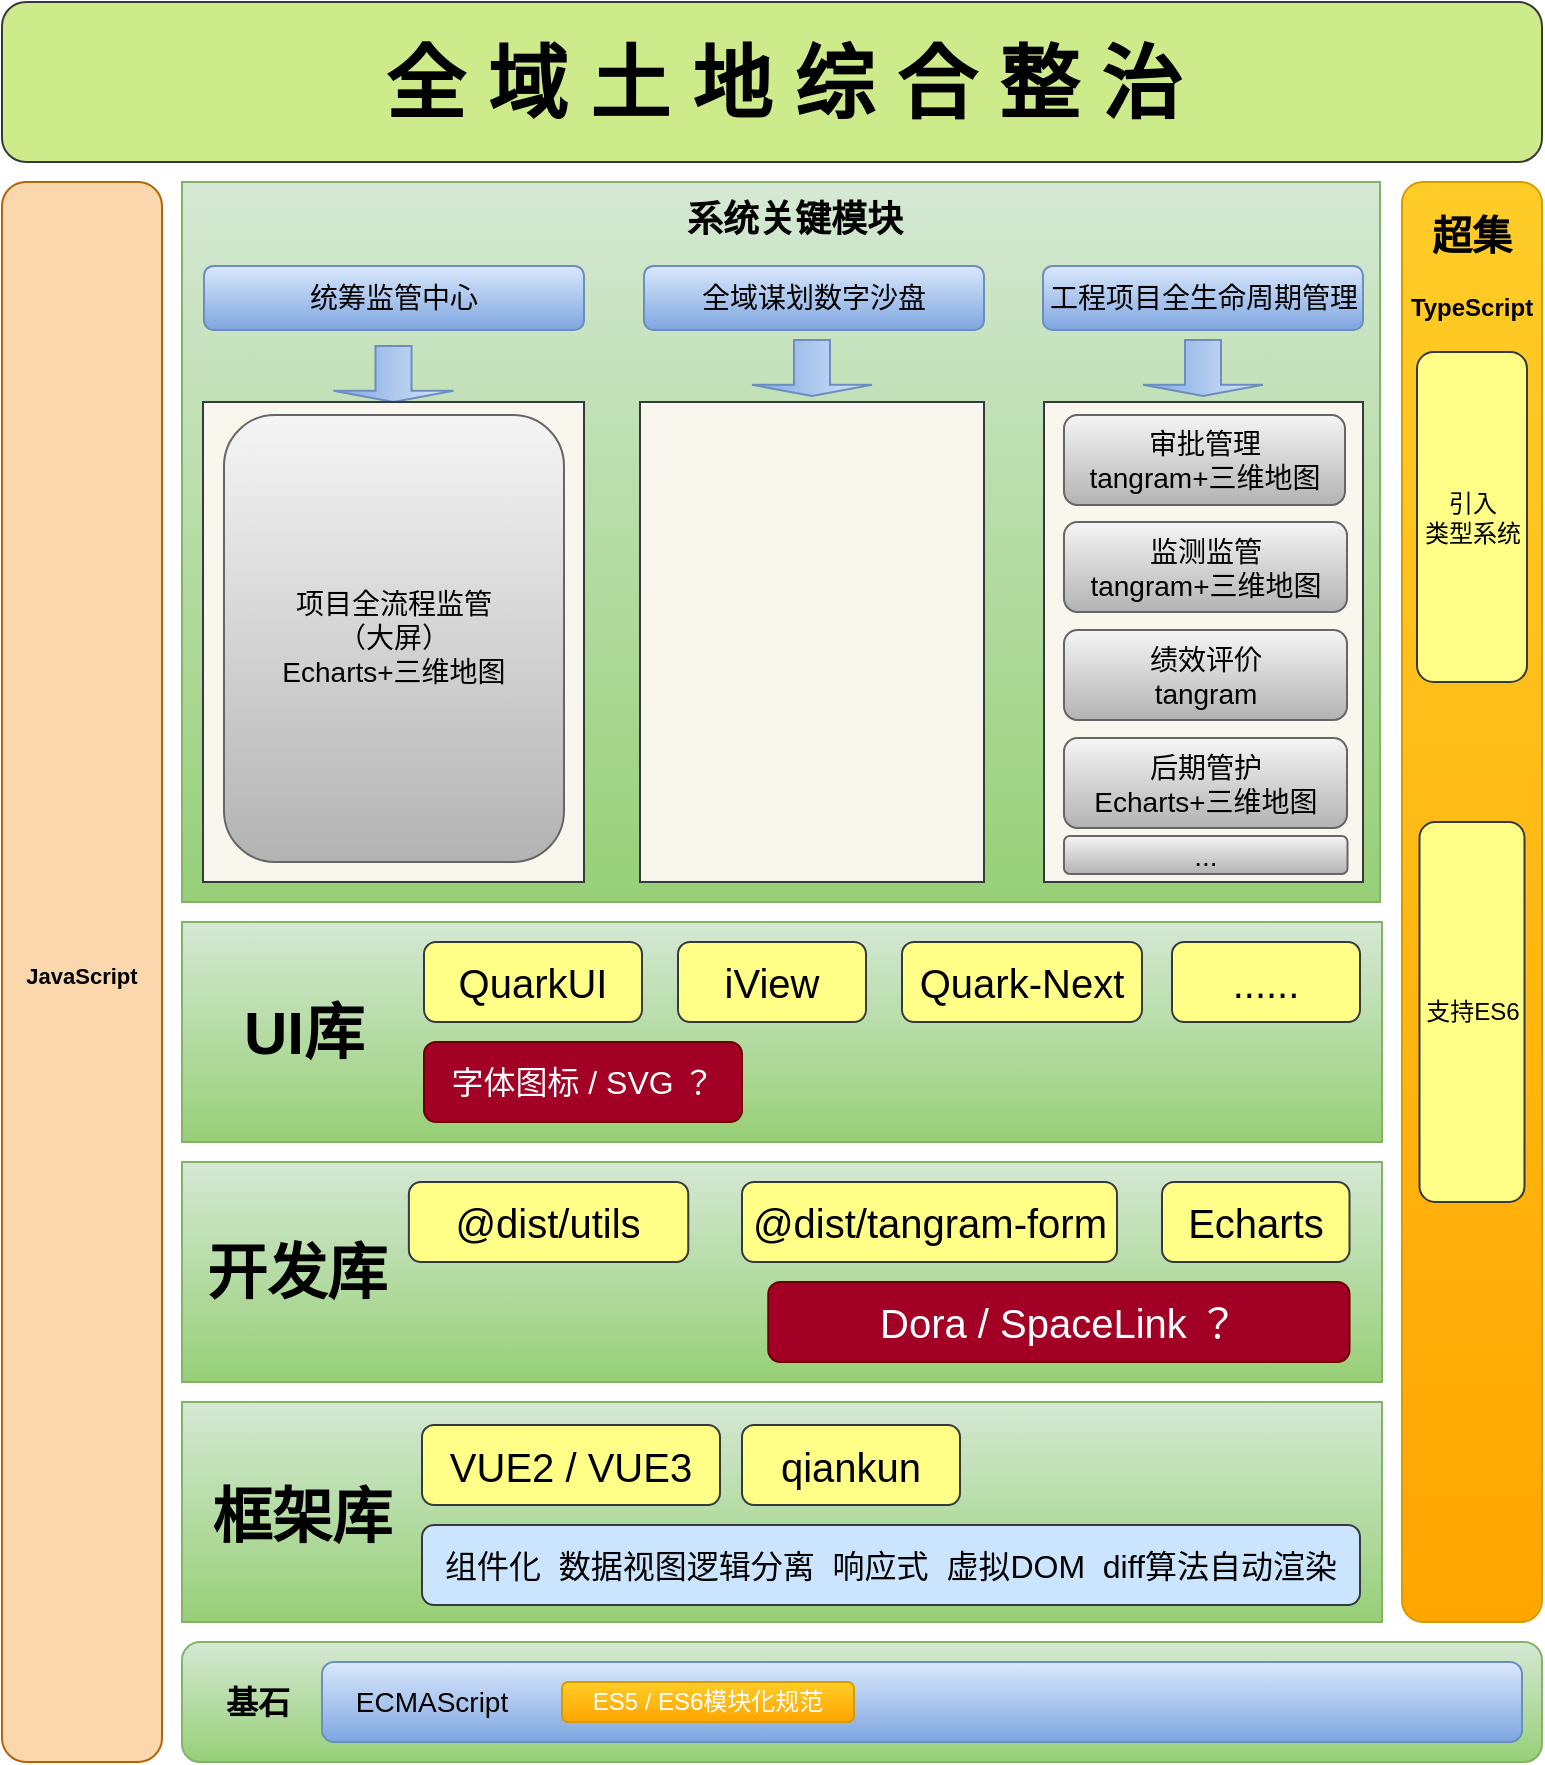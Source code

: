 <mxfile version="21.1.7" type="github" pages="2">
  <diagram name="前端架构图" id="aERbTS1XuSQMkrAbpRA_">
    <mxGraphModel dx="1436" dy="884" grid="1" gridSize="10" guides="1" tooltips="1" connect="1" arrows="1" fold="1" page="1" pageScale="1" pageWidth="827" pageHeight="1169" math="0" shadow="0">
      <root>
        <mxCell id="0" />
        <mxCell id="1" parent="0" />
        <mxCell id="1gftsp3Zv8tTFMD2zvdp-1" value="&lt;h1&gt;&lt;font style=&quot;font-size: 40px;&quot;&gt;&amp;nbsp;全 域 土 地 综 合 整 治&lt;/font&gt;&lt;/h1&gt;" style="rounded=1;whiteSpace=wrap;html=1;fillColor=#cdeb8b;strokeColor=#36393d;" parent="1" vertex="1">
          <mxGeometry x="30" y="40" width="770" height="80" as="geometry" />
        </mxCell>
        <mxCell id="UVithkWDfJSBE_TuZt-7-5" value="&lt;h2&gt;&lt;span style=&quot;font-size: 11px;&quot;&gt;JavaScript&lt;/span&gt;&lt;/h2&gt;" style="rounded=1;whiteSpace=wrap;html=1;fillColor=#fad7ac;strokeColor=#b46504;" parent="1" vertex="1">
          <mxGeometry x="30" y="130" width="80" height="790" as="geometry" />
        </mxCell>
        <mxCell id="UVithkWDfJSBE_TuZt-7-6" value="" style="rounded=1;whiteSpace=wrap;html=1;fillColor=#ffcd28;gradientColor=#ffa500;strokeColor=#d79b00;" parent="1" vertex="1">
          <mxGeometry x="730" y="130" width="70" height="720" as="geometry" />
        </mxCell>
        <mxCell id="UVithkWDfJSBE_TuZt-7-7" value="&lt;h2&gt;&lt;font style=&quot;font-size: 20px;&quot;&gt;超集&lt;/font&gt;&lt;/h2&gt;&lt;h3&gt;&lt;font style=&quot;font-size: 12px;&quot;&gt;TypeScript&lt;/font&gt;&lt;/h3&gt;" style="rounded=1;whiteSpace=wrap;html=1;strokeColor=none;fillColor=none;" parent="1" vertex="1">
          <mxGeometry x="735" y="142" width="60" height="59" as="geometry" />
        </mxCell>
        <mxCell id="UVithkWDfJSBE_TuZt-7-8" value="引入&lt;br&gt;类型系统" style="rounded=1;whiteSpace=wrap;html=1;fillColor=#ffff88;strokeColor=#36393d;" parent="1" vertex="1">
          <mxGeometry x="737.5" y="215" width="55" height="165" as="geometry" />
        </mxCell>
        <mxCell id="UVithkWDfJSBE_TuZt-7-9" value="支持ES6" style="rounded=1;whiteSpace=wrap;html=1;fillColor=#ffff88;strokeColor=#36393d;" parent="1" vertex="1">
          <mxGeometry x="738.75" y="450" width="52.5" height="190" as="geometry" />
        </mxCell>
        <mxCell id="ZtD_jZgkwvfVtTKbU0B0-2" value="" style="group" parent="1" vertex="1" connectable="0">
          <mxGeometry x="120" y="860" width="680" height="60" as="geometry" />
        </mxCell>
        <mxCell id="UVithkWDfJSBE_TuZt-7-28" value="" style="rounded=1;whiteSpace=wrap;html=1;fillColor=#d5e8d4;strokeColor=#82b366;gradientColor=#97d077;" parent="ZtD_jZgkwvfVtTKbU0B0-2" vertex="1">
          <mxGeometry width="680" height="60" as="geometry" />
        </mxCell>
        <mxCell id="UVithkWDfJSBE_TuZt-7-30" value="&lt;h2&gt;&lt;font style=&quot;font-size: 16px;&quot;&gt;基石&lt;/font&gt;&lt;/h2&gt;" style="rounded=1;whiteSpace=wrap;html=1;strokeColor=none;fillColor=none;" parent="ZtD_jZgkwvfVtTKbU0B0-2" vertex="1">
          <mxGeometry x="16" y="10" width="44" height="40" as="geometry" />
        </mxCell>
        <mxCell id="UVithkWDfJSBE_TuZt-7-32" value="" style="rounded=1;whiteSpace=wrap;html=1;fillColor=#dae8fc;gradientColor=#7ea6e0;strokeColor=#6c8ebf;" parent="ZtD_jZgkwvfVtTKbU0B0-2" vertex="1">
          <mxGeometry x="70" y="10" width="600" height="40" as="geometry" />
        </mxCell>
        <mxCell id="UVithkWDfJSBE_TuZt-7-33" value="&lt;font style=&quot;font-size: 14px;&quot;&gt;ECMAScript&lt;/font&gt;" style="rounded=0;whiteSpace=wrap;html=1;strokeColor=none;fillColor=none;" parent="ZtD_jZgkwvfVtTKbU0B0-2" vertex="1">
          <mxGeometry x="80" y="20" width="90" height="20" as="geometry" />
        </mxCell>
        <mxCell id="UVithkWDfJSBE_TuZt-7-34" value="&lt;font color=&quot;#ffffff&quot;&gt;ES5 / ES6模块化规范&lt;/font&gt;" style="rounded=1;whiteSpace=wrap;html=1;fillColor=#ffcd28;strokeColor=#d79b00;gradientColor=#ffa500;" parent="ZtD_jZgkwvfVtTKbU0B0-2" vertex="1">
          <mxGeometry x="190" y="20" width="146" height="20" as="geometry" />
        </mxCell>
        <mxCell id="ZtD_jZgkwvfVtTKbU0B0-3" value="" style="group" parent="1" vertex="1" connectable="0">
          <mxGeometry x="121" y="130" width="599" height="360" as="geometry" />
        </mxCell>
        <mxCell id="UVithkWDfJSBE_TuZt-7-10" value="" style="rounded=0;whiteSpace=wrap;html=1;fillColor=#d5e8d4;strokeColor=#82b366;gradientColor=#97d077;" parent="ZtD_jZgkwvfVtTKbU0B0-3" vertex="1">
          <mxGeometry x="-1" width="599" height="360" as="geometry" />
        </mxCell>
        <mxCell id="UVithkWDfJSBE_TuZt-7-11" value="&lt;h2&gt;系统关键模块&amp;nbsp;&lt;/h2&gt;" style="rounded=1;whiteSpace=wrap;html=1;strokeColor=none;fillColor=none;" parent="ZtD_jZgkwvfVtTKbU0B0-3" vertex="1">
          <mxGeometry x="133" y="4" width="350" height="30" as="geometry" />
        </mxCell>
        <mxCell id="UVithkWDfJSBE_TuZt-7-12" value="&lt;font style=&quot;font-size: 14px;&quot;&gt;统筹监管中心&lt;/font&gt;" style="rounded=1;whiteSpace=wrap;html=1;fillColor=#dae8fc;gradientColor=#7ea6e0;strokeColor=#6c8ebf;" parent="ZtD_jZgkwvfVtTKbU0B0-3" vertex="1">
          <mxGeometry x="10" y="42" width="190" height="32" as="geometry" />
        </mxCell>
        <mxCell id="UVithkWDfJSBE_TuZt-7-15" value="&lt;font style=&quot;font-size: 14px;&quot;&gt;工程项目全生命周期管理&lt;/font&gt;" style="rounded=1;whiteSpace=wrap;html=1;fillColor=#dae8fc;gradientColor=#7ea6e0;strokeColor=#6c8ebf;" parent="ZtD_jZgkwvfVtTKbU0B0-3" vertex="1">
          <mxGeometry x="429.5" y="42" width="160" height="32" as="geometry" />
        </mxCell>
        <mxCell id="UVithkWDfJSBE_TuZt-7-16" value="&lt;font style=&quot;font-size: 14px;&quot;&gt;全域谋划数字沙盘&lt;/font&gt;" style="rounded=1;whiteSpace=wrap;html=1;fillColor=#dae8fc;gradientColor=#7ea6e0;strokeColor=#6c8ebf;" parent="ZtD_jZgkwvfVtTKbU0B0-3" vertex="1">
          <mxGeometry x="230" y="42" width="170" height="32" as="geometry" />
        </mxCell>
        <mxCell id="UVithkWDfJSBE_TuZt-7-18" value="" style="shape=singleArrow;direction=south;whiteSpace=wrap;html=1;fillColor=#dae8fc;gradientColor=#7ea6e0;strokeColor=#6c8ebf;" parent="ZtD_jZgkwvfVtTKbU0B0-3" vertex="1">
          <mxGeometry x="74.75" y="82" width="60" height="28" as="geometry" />
        </mxCell>
        <mxCell id="UVithkWDfJSBE_TuZt-7-19" value="" style="shape=singleArrow;direction=south;whiteSpace=wrap;html=1;fillColor=#dae8fc;gradientColor=#7ea6e0;strokeColor=#6c8ebf;" parent="ZtD_jZgkwvfVtTKbU0B0-3" vertex="1">
          <mxGeometry x="284" y="79" width="60" height="28" as="geometry" />
        </mxCell>
        <mxCell id="UVithkWDfJSBE_TuZt-7-20" value="" style="shape=singleArrow;direction=south;whiteSpace=wrap;html=1;fillColor=#dae8fc;gradientColor=#7ea6e0;strokeColor=#6c8ebf;" parent="ZtD_jZgkwvfVtTKbU0B0-3" vertex="1">
          <mxGeometry x="479.5" y="79" width="60" height="28" as="geometry" />
        </mxCell>
        <mxCell id="UVithkWDfJSBE_TuZt-7-21" value="" style="rounded=0;whiteSpace=wrap;html=1;fillColor=#f9f7ed;strokeColor=#36393d;" parent="ZtD_jZgkwvfVtTKbU0B0-3" vertex="1">
          <mxGeometry x="9.5" y="110" width="190.5" height="240" as="geometry" />
        </mxCell>
        <mxCell id="UVithkWDfJSBE_TuZt-7-23" value="" style="rounded=0;whiteSpace=wrap;html=1;fillColor=#f9f7ed;strokeColor=#36393d;" parent="ZtD_jZgkwvfVtTKbU0B0-3" vertex="1">
          <mxGeometry x="228" y="110" width="172" height="240" as="geometry" />
        </mxCell>
        <mxCell id="wGkd35z4o7-usE_25bUe-2" value="" style="rounded=0;whiteSpace=wrap;html=1;fillColor=#f9f7ed;strokeColor=#36393d;" vertex="1" parent="ZtD_jZgkwvfVtTKbU0B0-3">
          <mxGeometry x="430" y="110" width="159.5" height="240" as="geometry" />
        </mxCell>
        <mxCell id="wGkd35z4o7-usE_25bUe-1" value="&lt;font style=&quot;font-size: 14px;&quot;&gt;监测监管&lt;br&gt;tangram+三维地图&lt;/font&gt;" style="rounded=1;whiteSpace=wrap;html=1;fillColor=#f5f5f5;gradientColor=#b3b3b3;strokeColor=#666666;" vertex="1" parent="ZtD_jZgkwvfVtTKbU0B0-3">
          <mxGeometry x="440" y="170" width="141.5" height="45" as="geometry" />
        </mxCell>
        <mxCell id="UVithkWDfJSBE_TuZt-7-24" value="&lt;font style=&quot;font-size: 14px;&quot;&gt;审批管理&lt;br&gt;tangram+三维地图&lt;/font&gt;" style="rounded=1;whiteSpace=wrap;html=1;fillColor=#f5f5f5;gradientColor=#b3b3b3;strokeColor=#666666;" parent="ZtD_jZgkwvfVtTKbU0B0-3" vertex="1">
          <mxGeometry x="440" y="116.5" width="140.5" height="45" as="geometry" />
        </mxCell>
        <mxCell id="wGkd35z4o7-usE_25bUe-3" value="&lt;font style=&quot;font-size: 14px;&quot;&gt;后期管护&lt;br&gt;Echarts+三维地图&lt;/font&gt;" style="rounded=1;whiteSpace=wrap;html=1;fillColor=#f5f5f5;gradientColor=#b3b3b3;strokeColor=#666666;" vertex="1" parent="ZtD_jZgkwvfVtTKbU0B0-3">
          <mxGeometry x="440" y="278" width="141.5" height="45" as="geometry" />
        </mxCell>
        <mxCell id="wGkd35z4o7-usE_25bUe-4" value="&lt;font style=&quot;font-size: 14px;&quot;&gt;绩效评价&lt;br&gt;tangram&lt;/font&gt;" style="rounded=1;whiteSpace=wrap;html=1;fillColor=#f5f5f5;gradientColor=#b3b3b3;strokeColor=#666666;" vertex="1" parent="ZtD_jZgkwvfVtTKbU0B0-3">
          <mxGeometry x="440" y="224" width="141.5" height="45" as="geometry" />
        </mxCell>
        <mxCell id="wGkd35z4o7-usE_25bUe-11" value="&lt;span style=&quot;font-size: 14px;&quot;&gt;...&lt;/span&gt;" style="rounded=1;whiteSpace=wrap;html=1;fillColor=#f5f5f5;gradientColor=#b3b3b3;strokeColor=#666666;" vertex="1" parent="ZtD_jZgkwvfVtTKbU0B0-3">
          <mxGeometry x="440" y="327" width="141.75" height="19" as="geometry" />
        </mxCell>
        <mxCell id="wGkd35z4o7-usE_25bUe-12" value="&lt;font style=&quot;font-size: 14px;&quot;&gt;项目全流程监管&lt;br&gt;（大屏）&lt;br&gt;Echarts+三维地图&lt;br&gt;&lt;/font&gt;" style="rounded=1;whiteSpace=wrap;html=1;fillColor=#f5f5f5;gradientColor=#b3b3b3;strokeColor=#666666;" vertex="1" parent="ZtD_jZgkwvfVtTKbU0B0-3">
          <mxGeometry x="20" y="116.5" width="170" height="223.5" as="geometry" />
        </mxCell>
        <mxCell id="ZtD_jZgkwvfVtTKbU0B0-5" value="" style="group;fillColor=#d5e8d4;strokeColor=#82b366;gradientColor=#97d077;" parent="1" vertex="1" connectable="0">
          <mxGeometry x="120" y="620" width="600" height="110" as="geometry" />
        </mxCell>
        <mxCell id="UVithkWDfJSBE_TuZt-7-1" value="" style="rounded=0;whiteSpace=wrap;html=1;fillColor=#d5e8d4;gradientColor=#97d077;strokeColor=#82b366;" parent="ZtD_jZgkwvfVtTKbU0B0-5" vertex="1">
          <mxGeometry width="600" height="110" as="geometry" />
        </mxCell>
        <mxCell id="UVithkWDfJSBE_TuZt-7-2" value="&lt;h2&gt;&lt;font style=&quot;font-size: 30px;&quot;&gt;开发库&lt;/font&gt;&lt;/h2&gt;" style="rounded=1;whiteSpace=wrap;html=1;strokeWidth=0;strokeColor=none;fillColor=none;gradientColor=none;" parent="ZtD_jZgkwvfVtTKbU0B0-5" vertex="1">
          <mxGeometry x="0.938" y="25" width="112.5" height="60" as="geometry" />
        </mxCell>
        <mxCell id="UVithkWDfJSBE_TuZt-7-3" value="&lt;font style=&quot;font-size: 20px;&quot;&gt;@dist/utils&lt;/font&gt;" style="rounded=1;whiteSpace=wrap;html=1;fillColor=#ffff88;strokeColor=#36393d;" parent="ZtD_jZgkwvfVtTKbU0B0-5" vertex="1">
          <mxGeometry x="113.438" y="10" width="139.688" height="40" as="geometry" />
        </mxCell>
        <mxCell id="UVithkWDfJSBE_TuZt-7-26" value="&lt;font style=&quot;font-size: 20px;&quot;&gt;Dora / SpaceLink ？&lt;/font&gt;" style="rounded=1;whiteSpace=wrap;html=1;fillColor=#a20025;strokeColor=#6F0000;fontColor=#ffffff;" parent="ZtD_jZgkwvfVtTKbU0B0-5" vertex="1">
          <mxGeometry x="293.13" y="60" width="290.625" height="40" as="geometry" />
        </mxCell>
        <mxCell id="wGkd35z4o7-usE_25bUe-19" value="&lt;font style=&quot;font-size: 20px;&quot;&gt;@dist/tangram-form&lt;/font&gt;" style="rounded=1;whiteSpace=wrap;html=1;fillColor=#ffff88;strokeColor=#36393d;" vertex="1" parent="ZtD_jZgkwvfVtTKbU0B0-5">
          <mxGeometry x="280" y="10" width="187.5" height="40" as="geometry" />
        </mxCell>
        <mxCell id="wGkd35z4o7-usE_25bUe-20" value="&lt;span style=&quot;font-size: 20px;&quot;&gt;Echarts&lt;/span&gt;" style="rounded=1;whiteSpace=wrap;html=1;fillColor=#ffff88;strokeColor=#36393d;" vertex="1" parent="ZtD_jZgkwvfVtTKbU0B0-5">
          <mxGeometry x="490.005" y="10" width="93.75" height="40" as="geometry" />
        </mxCell>
        <mxCell id="ZtD_jZgkwvfVtTKbU0B0-6" value="" style="group;fillColor=#f8cecc;strokeColor=#b85450;" parent="1" vertex="1" connectable="0">
          <mxGeometry x="120" y="500" width="600" height="110" as="geometry" />
        </mxCell>
        <mxCell id="ZtD_jZgkwvfVtTKbU0B0-7" value="" style="rounded=0;whiteSpace=wrap;html=1;fillColor=#d5e8d4;gradientColor=#97d077;strokeColor=#82b366;" parent="ZtD_jZgkwvfVtTKbU0B0-6" vertex="1">
          <mxGeometry width="600" height="110" as="geometry" />
        </mxCell>
        <mxCell id="ZtD_jZgkwvfVtTKbU0B0-8" value="&lt;h2&gt;&lt;font style=&quot;font-size: 30px;&quot;&gt;UI库&lt;/font&gt;&lt;/h2&gt;" style="rounded=1;whiteSpace=wrap;html=1;strokeWidth=0;strokeColor=none;fillColor=none;gradientColor=none;" parent="ZtD_jZgkwvfVtTKbU0B0-6" vertex="1">
          <mxGeometry x="1" y="25" width="120" height="60" as="geometry" />
        </mxCell>
        <mxCell id="ZtD_jZgkwvfVtTKbU0B0-9" value="&lt;font style=&quot;font-size: 20px;&quot;&gt;QuarkUI&lt;/font&gt;" style="rounded=1;whiteSpace=wrap;html=1;fillColor=#ffff88;strokeColor=#36393d;" parent="ZtD_jZgkwvfVtTKbU0B0-6" vertex="1">
          <mxGeometry x="121" y="10" width="109" height="40" as="geometry" />
        </mxCell>
        <mxCell id="ZtD_jZgkwvfVtTKbU0B0-10" value="&lt;span style=&quot;font-size: 16px;&quot;&gt;字体图标 / SVG ？&lt;/span&gt;" style="rounded=1;whiteSpace=wrap;html=1;fillColor=#a20025;strokeColor=#6F0000;fontColor=#ffffff;" parent="ZtD_jZgkwvfVtTKbU0B0-6" vertex="1">
          <mxGeometry x="121" y="60" width="159" height="40" as="geometry" />
        </mxCell>
        <mxCell id="ZtD_jZgkwvfVtTKbU0B0-11" value="&lt;font style=&quot;font-size: 20px;&quot;&gt;iView&lt;/font&gt;" style="rounded=1;whiteSpace=wrap;html=1;fillColor=#ffff88;strokeColor=#36393d;" parent="ZtD_jZgkwvfVtTKbU0B0-6" vertex="1">
          <mxGeometry x="248" y="10" width="94" height="40" as="geometry" />
        </mxCell>
        <mxCell id="ZtD_jZgkwvfVtTKbU0B0-12" value="&lt;font style=&quot;font-size: 20px;&quot;&gt;......&lt;/font&gt;" style="rounded=1;whiteSpace=wrap;html=1;fillColor=#ffff88;strokeColor=#36393d;" parent="ZtD_jZgkwvfVtTKbU0B0-6" vertex="1">
          <mxGeometry x="495" y="10" width="94" height="40" as="geometry" />
        </mxCell>
        <mxCell id="wGkd35z4o7-usE_25bUe-13" value="&lt;font style=&quot;font-size: 20px;&quot;&gt;Quark-Next&lt;/font&gt;" style="rounded=1;whiteSpace=wrap;html=1;fillColor=#ffff88;strokeColor=#36393d;" vertex="1" parent="ZtD_jZgkwvfVtTKbU0B0-6">
          <mxGeometry x="360" y="10" width="120" height="40" as="geometry" />
        </mxCell>
        <mxCell id="wGkd35z4o7-usE_25bUe-14" value="" style="rounded=0;whiteSpace=wrap;html=1;fillColor=#d5e8d4;gradientColor=#97d077;strokeColor=#82b366;" vertex="1" parent="1">
          <mxGeometry x="120" y="740" width="600" height="110" as="geometry" />
        </mxCell>
        <mxCell id="wGkd35z4o7-usE_25bUe-15" value="&lt;h2 style=&quot;border-color: var(--border-color);&quot;&gt;&lt;font style=&quot;border-color: var(--border-color); font-size: 30px;&quot;&gt;框架库&lt;/font&gt;&lt;/h2&gt;" style="rounded=1;whiteSpace=wrap;html=1;strokeWidth=0;strokeColor=none;fillColor=none;gradientColor=none;" vertex="1" parent="1">
          <mxGeometry x="120" y="766.5" width="120" height="60" as="geometry" />
        </mxCell>
        <mxCell id="wGkd35z4o7-usE_25bUe-16" value="&lt;font style=&quot;font-size: 20px;&quot;&gt;VUE2 / VUE3&lt;/font&gt;" style="rounded=1;whiteSpace=wrap;html=1;fillColor=#ffff88;strokeColor=#36393d;" vertex="1" parent="1">
          <mxGeometry x="240" y="751.5" width="149" height="40" as="geometry" />
        </mxCell>
        <mxCell id="wGkd35z4o7-usE_25bUe-17" value="&lt;font style=&quot;font-size: 16px;&quot;&gt;组件化&amp;nbsp; 数据视图逻辑分离&amp;nbsp; 响应式&amp;nbsp; 虚拟DOM&amp;nbsp; diff算法自动渲染&lt;/font&gt;" style="rounded=1;whiteSpace=wrap;html=1;fillColor=#cce5ff;strokeColor=#36393d;" vertex="1" parent="1">
          <mxGeometry x="240" y="801.5" width="469" height="40" as="geometry" />
        </mxCell>
        <mxCell id="wGkd35z4o7-usE_25bUe-18" value="&lt;font style=&quot;font-size: 20px;&quot;&gt;qiankun&lt;/font&gt;" style="rounded=1;whiteSpace=wrap;html=1;fillColor=#ffff88;strokeColor=#36393d;" vertex="1" parent="1">
          <mxGeometry x="400" y="751.5" width="109" height="40" as="geometry" />
        </mxCell>
      </root>
    </mxGraphModel>
  </diagram>
  <diagram id="XSElOtdGqm7M-GGepmwN" name="SpaceLink">
    <mxGraphModel dx="1221" dy="751" grid="1" gridSize="10" guides="1" tooltips="1" connect="1" arrows="1" fold="1" page="1" pageScale="1" pageWidth="827" pageHeight="1169" math="0" shadow="0">
      <root>
        <mxCell id="0" />
        <mxCell id="1" parent="0" />
        <mxCell id="K2NwSmlpV3HJXuRABJTI-1" value="" style="rounded=1;whiteSpace=wrap;html=1;" vertex="1" parent="1">
          <mxGeometry x="320" y="280" width="160" height="80" as="geometry" />
        </mxCell>
      </root>
    </mxGraphModel>
  </diagram>
</mxfile>
